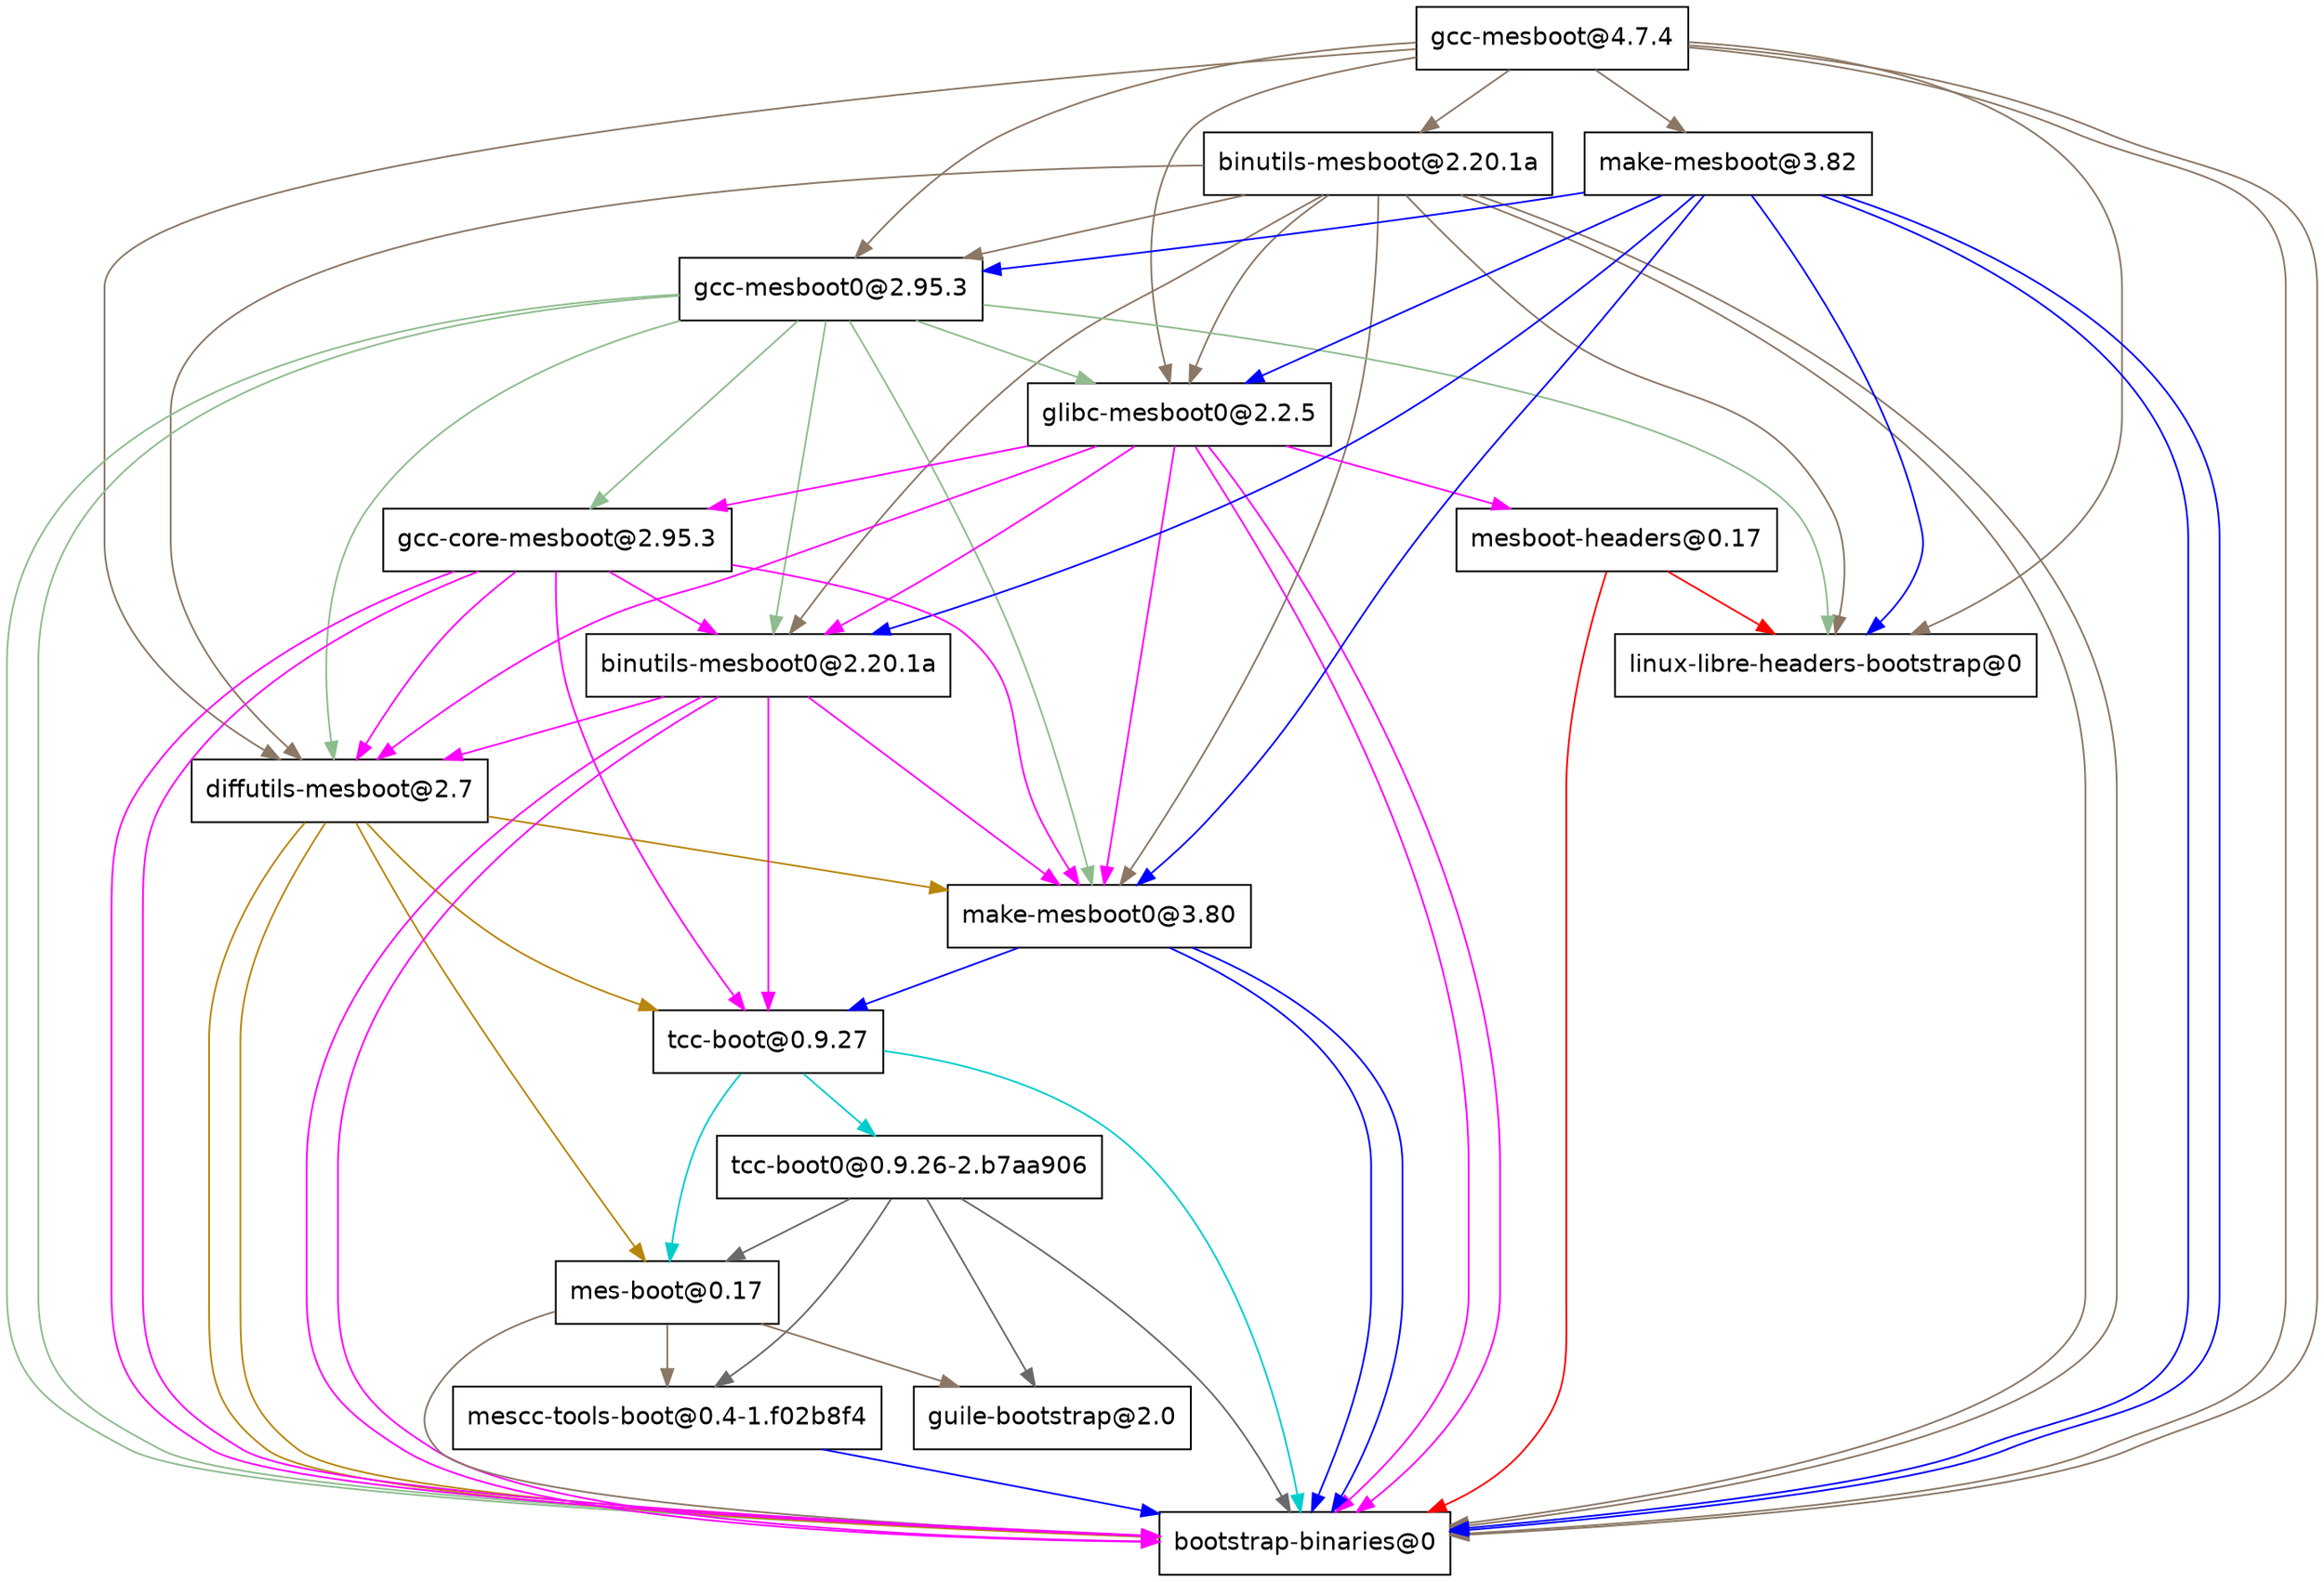 digraph "Guix bag" {
  "/gnu/store/7301q9aw9b444rw60r7sipm3iyfqzwnh-gcc-mesboot-4.7.4.drv" [label = "gcc-mesboot@4.7.4", shape = box, fontname = Helvetica];
  "/gnu/store/7301q9aw9b444rw60r7sipm3iyfqzwnh-gcc-mesboot-4.7.4.drv" -> "/gnu/store/bcgn4pbq8ypwr64lqwpj6i5wmqasgisc-binutils-mesboot-2.20.1a.drv" [color = peachpuff4];
  "/gnu/store/7301q9aw9b444rw60r7sipm3iyfqzwnh-gcc-mesboot-4.7.4.drv" -> "/gnu/store/8075vsabf755bgm8i3f4x1b1pfp8liqc-gcc-mesboot0-2.95.3.drv" [color = peachpuff4];
  "/gnu/store/7301q9aw9b444rw60r7sipm3iyfqzwnh-gcc-mesboot-4.7.4.drv" -> "/gnu/store/jiv0ii6rybn7f3vmny68yfzlw21zndm1-glibc-mesboot0-2.2.5.drv" [color = peachpuff4];
  "/gnu/store/7301q9aw9b444rw60r7sipm3iyfqzwnh-gcc-mesboot-4.7.4.drv" -> "/gnu/store/jjv0nyliqz0sl6hpqn5nv88z1g20a29a-bootstrap-binaries-0.drv" [color = peachpuff4];
  "/gnu/store/7301q9aw9b444rw60r7sipm3iyfqzwnh-gcc-mesboot-4.7.4.drv" -> "/gnu/store/jjv0nyliqz0sl6hpqn5nv88z1g20a29a-bootstrap-binaries-0.drv" [color = peachpuff4];
  "/gnu/store/7301q9aw9b444rw60r7sipm3iyfqzwnh-gcc-mesboot-4.7.4.drv" -> "/gnu/store/f6im9aa6dih27mzbcn0nzhpimx1x3fbz-diffutils-mesboot-2.7.drv" [color = peachpuff4];
  "/gnu/store/7301q9aw9b444rw60r7sipm3iyfqzwnh-gcc-mesboot-4.7.4.drv" -> "/gnu/store/drs84w7k2bjl91virvqgd2vll0c321wp-linux-libre-headers-bootstrap-0.drv" [color = peachpuff4];
  "/gnu/store/7301q9aw9b444rw60r7sipm3iyfqzwnh-gcc-mesboot-4.7.4.drv" -> "/gnu/store/s6g5nfjabl97s0kk4alvgxfs6n8f1k9c-make-mesboot-3.82.drv" [color = peachpuff4];
  "/gnu/store/bcgn4pbq8ypwr64lqwpj6i5wmqasgisc-binutils-mesboot-2.20.1a.drv" [label = "binutils-mesboot@2.20.1a", shape = box, fontname = Helvetica];
  "/gnu/store/bcgn4pbq8ypwr64lqwpj6i5wmqasgisc-binutils-mesboot-2.20.1a.drv" -> "/gnu/store/56ykhaizzgaf05854bdmd9dll0s81zvr-binutils-mesboot0-2.20.1a.drv" [color = peachpuff4];
  "/gnu/store/bcgn4pbq8ypwr64lqwpj6i5wmqasgisc-binutils-mesboot-2.20.1a.drv" -> "/gnu/store/jiv0ii6rybn7f3vmny68yfzlw21zndm1-glibc-mesboot0-2.2.5.drv" [color = peachpuff4];
  "/gnu/store/bcgn4pbq8ypwr64lqwpj6i5wmqasgisc-binutils-mesboot-2.20.1a.drv" -> "/gnu/store/8075vsabf755bgm8i3f4x1b1pfp8liqc-gcc-mesboot0-2.95.3.drv" [color = peachpuff4];
  "/gnu/store/bcgn4pbq8ypwr64lqwpj6i5wmqasgisc-binutils-mesboot-2.20.1a.drv" -> "/gnu/store/jjv0nyliqz0sl6hpqn5nv88z1g20a29a-bootstrap-binaries-0.drv" [color = peachpuff4];
  "/gnu/store/bcgn4pbq8ypwr64lqwpj6i5wmqasgisc-binutils-mesboot-2.20.1a.drv" -> "/gnu/store/jjv0nyliqz0sl6hpqn5nv88z1g20a29a-bootstrap-binaries-0.drv" [color = peachpuff4];
  "/gnu/store/bcgn4pbq8ypwr64lqwpj6i5wmqasgisc-binutils-mesboot-2.20.1a.drv" -> "/gnu/store/f6im9aa6dih27mzbcn0nzhpimx1x3fbz-diffutils-mesboot-2.7.drv" [color = peachpuff4];
  "/gnu/store/bcgn4pbq8ypwr64lqwpj6i5wmqasgisc-binutils-mesboot-2.20.1a.drv" -> "/gnu/store/drs84w7k2bjl91virvqgd2vll0c321wp-linux-libre-headers-bootstrap-0.drv" [color = peachpuff4];
  "/gnu/store/bcgn4pbq8ypwr64lqwpj6i5wmqasgisc-binutils-mesboot-2.20.1a.drv" -> "/gnu/store/jk9r6i5y06jx00pbs36djkl07qvaq37b-make-mesboot0-3.80.drv" [color = peachpuff4];
  "/gnu/store/56ykhaizzgaf05854bdmd9dll0s81zvr-binutils-mesboot0-2.20.1a.drv" [label = "binutils-mesboot0@2.20.1a", shape = box, fontname = Helvetica];
  "/gnu/store/56ykhaizzgaf05854bdmd9dll0s81zvr-binutils-mesboot0-2.20.1a.drv" -> "/gnu/store/hx26z6mcprq63wpv7qxvkzfyb7m7y21f-tcc-boot-0.9.27.drv" [color = magenta];
  "/gnu/store/56ykhaizzgaf05854bdmd9dll0s81zvr-binutils-mesboot0-2.20.1a.drv" -> "/gnu/store/jjv0nyliqz0sl6hpqn5nv88z1g20a29a-bootstrap-binaries-0.drv" [color = magenta];
  "/gnu/store/56ykhaizzgaf05854bdmd9dll0s81zvr-binutils-mesboot0-2.20.1a.drv" -> "/gnu/store/jjv0nyliqz0sl6hpqn5nv88z1g20a29a-bootstrap-binaries-0.drv" [color = magenta];
  "/gnu/store/56ykhaizzgaf05854bdmd9dll0s81zvr-binutils-mesboot0-2.20.1a.drv" -> "/gnu/store/f6im9aa6dih27mzbcn0nzhpimx1x3fbz-diffutils-mesboot-2.7.drv" [color = magenta];
  "/gnu/store/56ykhaizzgaf05854bdmd9dll0s81zvr-binutils-mesboot0-2.20.1a.drv" -> "/gnu/store/jk9r6i5y06jx00pbs36djkl07qvaq37b-make-mesboot0-3.80.drv" [color = magenta];
  "/gnu/store/hx26z6mcprq63wpv7qxvkzfyb7m7y21f-tcc-boot-0.9.27.drv" [label = "tcc-boot@0.9.27", shape = box, fontname = Helvetica];
  "/gnu/store/hx26z6mcprq63wpv7qxvkzfyb7m7y21f-tcc-boot-0.9.27.drv" -> "/gnu/store/vsmyymmby9k68rk272z9pjz7r2nzakqd-mes-boot-0.17.drv" [color = cyan3];
  "/gnu/store/hx26z6mcprq63wpv7qxvkzfyb7m7y21f-tcc-boot-0.9.27.drv" -> "/gnu/store/0fn8gpb337qkwwyil1n454arihyks016-tcc-boot0-0.9.26-2.b7aa906.drv" [color = cyan3];
  "/gnu/store/hx26z6mcprq63wpv7qxvkzfyb7m7y21f-tcc-boot-0.9.27.drv" -> "/gnu/store/jjv0nyliqz0sl6hpqn5nv88z1g20a29a-bootstrap-binaries-0.drv" [color = cyan3];
  "/gnu/store/vsmyymmby9k68rk272z9pjz7r2nzakqd-mes-boot-0.17.drv" [label = "mes-boot@0.17", shape = box, fontname = Helvetica];
  "/gnu/store/vsmyymmby9k68rk272z9pjz7r2nzakqd-mes-boot-0.17.drv" -> "/gnu/store/sg0wyd627wnjgbz3h81wpw40mvycd9a4-mescc-tools-boot-0.4-1.f02b8f4.drv" [color = peachpuff4];
  "/gnu/store/vsmyymmby9k68rk272z9pjz7r2nzakqd-mes-boot-0.17.drv" -> "/gnu/store/jjv0nyliqz0sl6hpqn5nv88z1g20a29a-bootstrap-binaries-0.drv" [color = peachpuff4];
  "/gnu/store/vsmyymmby9k68rk272z9pjz7r2nzakqd-mes-boot-0.17.drv" -> "/gnu/store/1dz9ddx84s4lgpcayy71kd01w493ab8f-guile-bootstrap-2.0.drv" [color = peachpuff4];
  "/gnu/store/sg0wyd627wnjgbz3h81wpw40mvycd9a4-mescc-tools-boot-0.4-1.f02b8f4.drv" [label = "mescc-tools-boot@0.4-1.f02b8f4", shape = box, fontname = Helvetica];
  "/gnu/store/sg0wyd627wnjgbz3h81wpw40mvycd9a4-mescc-tools-boot-0.4-1.f02b8f4.drv" -> "/gnu/store/jjv0nyliqz0sl6hpqn5nv88z1g20a29a-bootstrap-binaries-0.drv" [color = blue];
  "/gnu/store/jjv0nyliqz0sl6hpqn5nv88z1g20a29a-bootstrap-binaries-0.drv" [label = "bootstrap-binaries@0", shape = box, fontname = Helvetica];
  "/gnu/store/1dz9ddx84s4lgpcayy71kd01w493ab8f-guile-bootstrap-2.0.drv" [label = "guile-bootstrap@2.0", shape = box, fontname = Helvetica];
  "/gnu/store/0fn8gpb337qkwwyil1n454arihyks016-tcc-boot0-0.9.26-2.b7aa906.drv" [label = "tcc-boot0@0.9.26-2.b7aa906", shape = box, fontname = Helvetica];
  "/gnu/store/0fn8gpb337qkwwyil1n454arihyks016-tcc-boot0-0.9.26-2.b7aa906.drv" -> "/gnu/store/vsmyymmby9k68rk272z9pjz7r2nzakqd-mes-boot-0.17.drv" [color = dimgrey];
  "/gnu/store/0fn8gpb337qkwwyil1n454arihyks016-tcc-boot0-0.9.26-2.b7aa906.drv" -> "/gnu/store/sg0wyd627wnjgbz3h81wpw40mvycd9a4-mescc-tools-boot-0.4-1.f02b8f4.drv" [color = dimgrey];
  "/gnu/store/0fn8gpb337qkwwyil1n454arihyks016-tcc-boot0-0.9.26-2.b7aa906.drv" -> "/gnu/store/jjv0nyliqz0sl6hpqn5nv88z1g20a29a-bootstrap-binaries-0.drv" [color = dimgrey];
  "/gnu/store/0fn8gpb337qkwwyil1n454arihyks016-tcc-boot0-0.9.26-2.b7aa906.drv" -> "/gnu/store/1dz9ddx84s4lgpcayy71kd01w493ab8f-guile-bootstrap-2.0.drv" [color = dimgrey];
  "/gnu/store/f6im9aa6dih27mzbcn0nzhpimx1x3fbz-diffutils-mesboot-2.7.drv" [label = "diffutils-mesboot@2.7", shape = box, fontname = Helvetica];
  "/gnu/store/f6im9aa6dih27mzbcn0nzhpimx1x3fbz-diffutils-mesboot-2.7.drv" -> "/gnu/store/vsmyymmby9k68rk272z9pjz7r2nzakqd-mes-boot-0.17.drv" [color = darkgoldenrod];
  "/gnu/store/f6im9aa6dih27mzbcn0nzhpimx1x3fbz-diffutils-mesboot-2.7.drv" -> "/gnu/store/hx26z6mcprq63wpv7qxvkzfyb7m7y21f-tcc-boot-0.9.27.drv" [color = darkgoldenrod];
  "/gnu/store/f6im9aa6dih27mzbcn0nzhpimx1x3fbz-diffutils-mesboot-2.7.drv" -> "/gnu/store/jjv0nyliqz0sl6hpqn5nv88z1g20a29a-bootstrap-binaries-0.drv" [color = darkgoldenrod];
  "/gnu/store/f6im9aa6dih27mzbcn0nzhpimx1x3fbz-diffutils-mesboot-2.7.drv" -> "/gnu/store/jjv0nyliqz0sl6hpqn5nv88z1g20a29a-bootstrap-binaries-0.drv" [color = darkgoldenrod];
  "/gnu/store/f6im9aa6dih27mzbcn0nzhpimx1x3fbz-diffutils-mesboot-2.7.drv" -> "/gnu/store/jk9r6i5y06jx00pbs36djkl07qvaq37b-make-mesboot0-3.80.drv" [color = darkgoldenrod];
  "/gnu/store/jk9r6i5y06jx00pbs36djkl07qvaq37b-make-mesboot0-3.80.drv" [label = "make-mesboot0@3.80", shape = box, fontname = Helvetica];
  "/gnu/store/jk9r6i5y06jx00pbs36djkl07qvaq37b-make-mesboot0-3.80.drv" -> "/gnu/store/hx26z6mcprq63wpv7qxvkzfyb7m7y21f-tcc-boot-0.9.27.drv" [color = blue];
  "/gnu/store/jk9r6i5y06jx00pbs36djkl07qvaq37b-make-mesboot0-3.80.drv" -> "/gnu/store/jjv0nyliqz0sl6hpqn5nv88z1g20a29a-bootstrap-binaries-0.drv" [color = blue];
  "/gnu/store/jk9r6i5y06jx00pbs36djkl07qvaq37b-make-mesboot0-3.80.drv" -> "/gnu/store/jjv0nyliqz0sl6hpqn5nv88z1g20a29a-bootstrap-binaries-0.drv" [color = blue];
  "/gnu/store/jiv0ii6rybn7f3vmny68yfzlw21zndm1-glibc-mesboot0-2.2.5.drv" [label = "glibc-mesboot0@2.2.5", shape = box, fontname = Helvetica];
  "/gnu/store/jiv0ii6rybn7f3vmny68yfzlw21zndm1-glibc-mesboot0-2.2.5.drv" -> "/gnu/store/56ykhaizzgaf05854bdmd9dll0s81zvr-binutils-mesboot0-2.20.1a.drv" [color = magenta];
  "/gnu/store/jiv0ii6rybn7f3vmny68yfzlw21zndm1-glibc-mesboot0-2.2.5.drv" -> "/gnu/store/1lpd2hq50fmk6kfqn1aahrac6apvs6fb-gcc-core-mesboot-2.95.3.drv" [color = magenta];
  "/gnu/store/jiv0ii6rybn7f3vmny68yfzlw21zndm1-glibc-mesboot0-2.2.5.drv" -> "/gnu/store/jjv0nyliqz0sl6hpqn5nv88z1g20a29a-bootstrap-binaries-0.drv" [color = magenta];
  "/gnu/store/jiv0ii6rybn7f3vmny68yfzlw21zndm1-glibc-mesboot0-2.2.5.drv" -> "/gnu/store/jjv0nyliqz0sl6hpqn5nv88z1g20a29a-bootstrap-binaries-0.drv" [color = magenta];
  "/gnu/store/jiv0ii6rybn7f3vmny68yfzlw21zndm1-glibc-mesboot0-2.2.5.drv" -> "/gnu/store/f6im9aa6dih27mzbcn0nzhpimx1x3fbz-diffutils-mesboot-2.7.drv" [color = magenta];
  "/gnu/store/jiv0ii6rybn7f3vmny68yfzlw21zndm1-glibc-mesboot0-2.2.5.drv" -> "/gnu/store/w2iap5yh3bnnw2idxbglnxggbhv7qqmy-mesboot-headers-0.17.drv" [color = magenta];
  "/gnu/store/jiv0ii6rybn7f3vmny68yfzlw21zndm1-glibc-mesboot0-2.2.5.drv" -> "/gnu/store/jk9r6i5y06jx00pbs36djkl07qvaq37b-make-mesboot0-3.80.drv" [color = magenta];
  "/gnu/store/1lpd2hq50fmk6kfqn1aahrac6apvs6fb-gcc-core-mesboot-2.95.3.drv" [label = "gcc-core-mesboot@2.95.3", shape = box, fontname = Helvetica];
  "/gnu/store/1lpd2hq50fmk6kfqn1aahrac6apvs6fb-gcc-core-mesboot-2.95.3.drv" -> "/gnu/store/56ykhaizzgaf05854bdmd9dll0s81zvr-binutils-mesboot0-2.20.1a.drv" [color = magenta];
  "/gnu/store/1lpd2hq50fmk6kfqn1aahrac6apvs6fb-gcc-core-mesboot-2.95.3.drv" -> "/gnu/store/hx26z6mcprq63wpv7qxvkzfyb7m7y21f-tcc-boot-0.9.27.drv" [color = magenta];
  "/gnu/store/1lpd2hq50fmk6kfqn1aahrac6apvs6fb-gcc-core-mesboot-2.95.3.drv" -> "/gnu/store/jjv0nyliqz0sl6hpqn5nv88z1g20a29a-bootstrap-binaries-0.drv" [color = magenta];
  "/gnu/store/1lpd2hq50fmk6kfqn1aahrac6apvs6fb-gcc-core-mesboot-2.95.3.drv" -> "/gnu/store/jjv0nyliqz0sl6hpqn5nv88z1g20a29a-bootstrap-binaries-0.drv" [color = magenta];
  "/gnu/store/1lpd2hq50fmk6kfqn1aahrac6apvs6fb-gcc-core-mesboot-2.95.3.drv" -> "/gnu/store/f6im9aa6dih27mzbcn0nzhpimx1x3fbz-diffutils-mesboot-2.7.drv" [color = magenta];
  "/gnu/store/1lpd2hq50fmk6kfqn1aahrac6apvs6fb-gcc-core-mesboot-2.95.3.drv" -> "/gnu/store/jk9r6i5y06jx00pbs36djkl07qvaq37b-make-mesboot0-3.80.drv" [color = magenta];
  "/gnu/store/w2iap5yh3bnnw2idxbglnxggbhv7qqmy-mesboot-headers-0.17.drv" [label = "mesboot-headers@0.17", shape = box, fontname = Helvetica];
  "/gnu/store/w2iap5yh3bnnw2idxbglnxggbhv7qqmy-mesboot-headers-0.17.drv" -> "/gnu/store/jjv0nyliqz0sl6hpqn5nv88z1g20a29a-bootstrap-binaries-0.drv" [color = red];
  "/gnu/store/w2iap5yh3bnnw2idxbglnxggbhv7qqmy-mesboot-headers-0.17.drv" -> "/gnu/store/drs84w7k2bjl91virvqgd2vll0c321wp-linux-libre-headers-bootstrap-0.drv" [color = red];
  "/gnu/store/drs84w7k2bjl91virvqgd2vll0c321wp-linux-libre-headers-bootstrap-0.drv" [label = "linux-libre-headers-bootstrap@0", shape = box, fontname = Helvetica];
  "/gnu/store/8075vsabf755bgm8i3f4x1b1pfp8liqc-gcc-mesboot0-2.95.3.drv" [label = "gcc-mesboot0@2.95.3", shape = box, fontname = Helvetica];
  "/gnu/store/8075vsabf755bgm8i3f4x1b1pfp8liqc-gcc-mesboot0-2.95.3.drv" -> "/gnu/store/56ykhaizzgaf05854bdmd9dll0s81zvr-binutils-mesboot0-2.20.1a.drv" [color = darkseagreen];
  "/gnu/store/8075vsabf755bgm8i3f4x1b1pfp8liqc-gcc-mesboot0-2.95.3.drv" -> "/gnu/store/1lpd2hq50fmk6kfqn1aahrac6apvs6fb-gcc-core-mesboot-2.95.3.drv" [color = darkseagreen];
  "/gnu/store/8075vsabf755bgm8i3f4x1b1pfp8liqc-gcc-mesboot0-2.95.3.drv" -> "/gnu/store/jiv0ii6rybn7f3vmny68yfzlw21zndm1-glibc-mesboot0-2.2.5.drv" [color = darkseagreen];
  "/gnu/store/8075vsabf755bgm8i3f4x1b1pfp8liqc-gcc-mesboot0-2.95.3.drv" -> "/gnu/store/jjv0nyliqz0sl6hpqn5nv88z1g20a29a-bootstrap-binaries-0.drv" [color = darkseagreen];
  "/gnu/store/8075vsabf755bgm8i3f4x1b1pfp8liqc-gcc-mesboot0-2.95.3.drv" -> "/gnu/store/jjv0nyliqz0sl6hpqn5nv88z1g20a29a-bootstrap-binaries-0.drv" [color = darkseagreen];
  "/gnu/store/8075vsabf755bgm8i3f4x1b1pfp8liqc-gcc-mesboot0-2.95.3.drv" -> "/gnu/store/f6im9aa6dih27mzbcn0nzhpimx1x3fbz-diffutils-mesboot-2.7.drv" [color = darkseagreen];
  "/gnu/store/8075vsabf755bgm8i3f4x1b1pfp8liqc-gcc-mesboot0-2.95.3.drv" -> "/gnu/store/drs84w7k2bjl91virvqgd2vll0c321wp-linux-libre-headers-bootstrap-0.drv" [color = darkseagreen];
  "/gnu/store/8075vsabf755bgm8i3f4x1b1pfp8liqc-gcc-mesboot0-2.95.3.drv" -> "/gnu/store/jk9r6i5y06jx00pbs36djkl07qvaq37b-make-mesboot0-3.80.drv" [color = darkseagreen];
  "/gnu/store/s6g5nfjabl97s0kk4alvgxfs6n8f1k9c-make-mesboot-3.82.drv" [label = "make-mesboot@3.82", shape = box, fontname = Helvetica];
  "/gnu/store/s6g5nfjabl97s0kk4alvgxfs6n8f1k9c-make-mesboot-3.82.drv" -> "/gnu/store/56ykhaizzgaf05854bdmd9dll0s81zvr-binutils-mesboot0-2.20.1a.drv" [color = blue];
  "/gnu/store/s6g5nfjabl97s0kk4alvgxfs6n8f1k9c-make-mesboot-3.82.drv" -> "/gnu/store/jiv0ii6rybn7f3vmny68yfzlw21zndm1-glibc-mesboot0-2.2.5.drv" [color = blue];
  "/gnu/store/s6g5nfjabl97s0kk4alvgxfs6n8f1k9c-make-mesboot-3.82.drv" -> "/gnu/store/8075vsabf755bgm8i3f4x1b1pfp8liqc-gcc-mesboot0-2.95.3.drv" [color = blue];
  "/gnu/store/s6g5nfjabl97s0kk4alvgxfs6n8f1k9c-make-mesboot-3.82.drv" -> "/gnu/store/jk9r6i5y06jx00pbs36djkl07qvaq37b-make-mesboot0-3.80.drv" [color = blue];
  "/gnu/store/s6g5nfjabl97s0kk4alvgxfs6n8f1k9c-make-mesboot-3.82.drv" -> "/gnu/store/jjv0nyliqz0sl6hpqn5nv88z1g20a29a-bootstrap-binaries-0.drv" [color = blue];
  "/gnu/store/s6g5nfjabl97s0kk4alvgxfs6n8f1k9c-make-mesboot-3.82.drv" -> "/gnu/store/jjv0nyliqz0sl6hpqn5nv88z1g20a29a-bootstrap-binaries-0.drv" [color = blue];
  "/gnu/store/s6g5nfjabl97s0kk4alvgxfs6n8f1k9c-make-mesboot-3.82.drv" -> "/gnu/store/drs84w7k2bjl91virvqgd2vll0c321wp-linux-libre-headers-bootstrap-0.drv" [color = blue];

}
